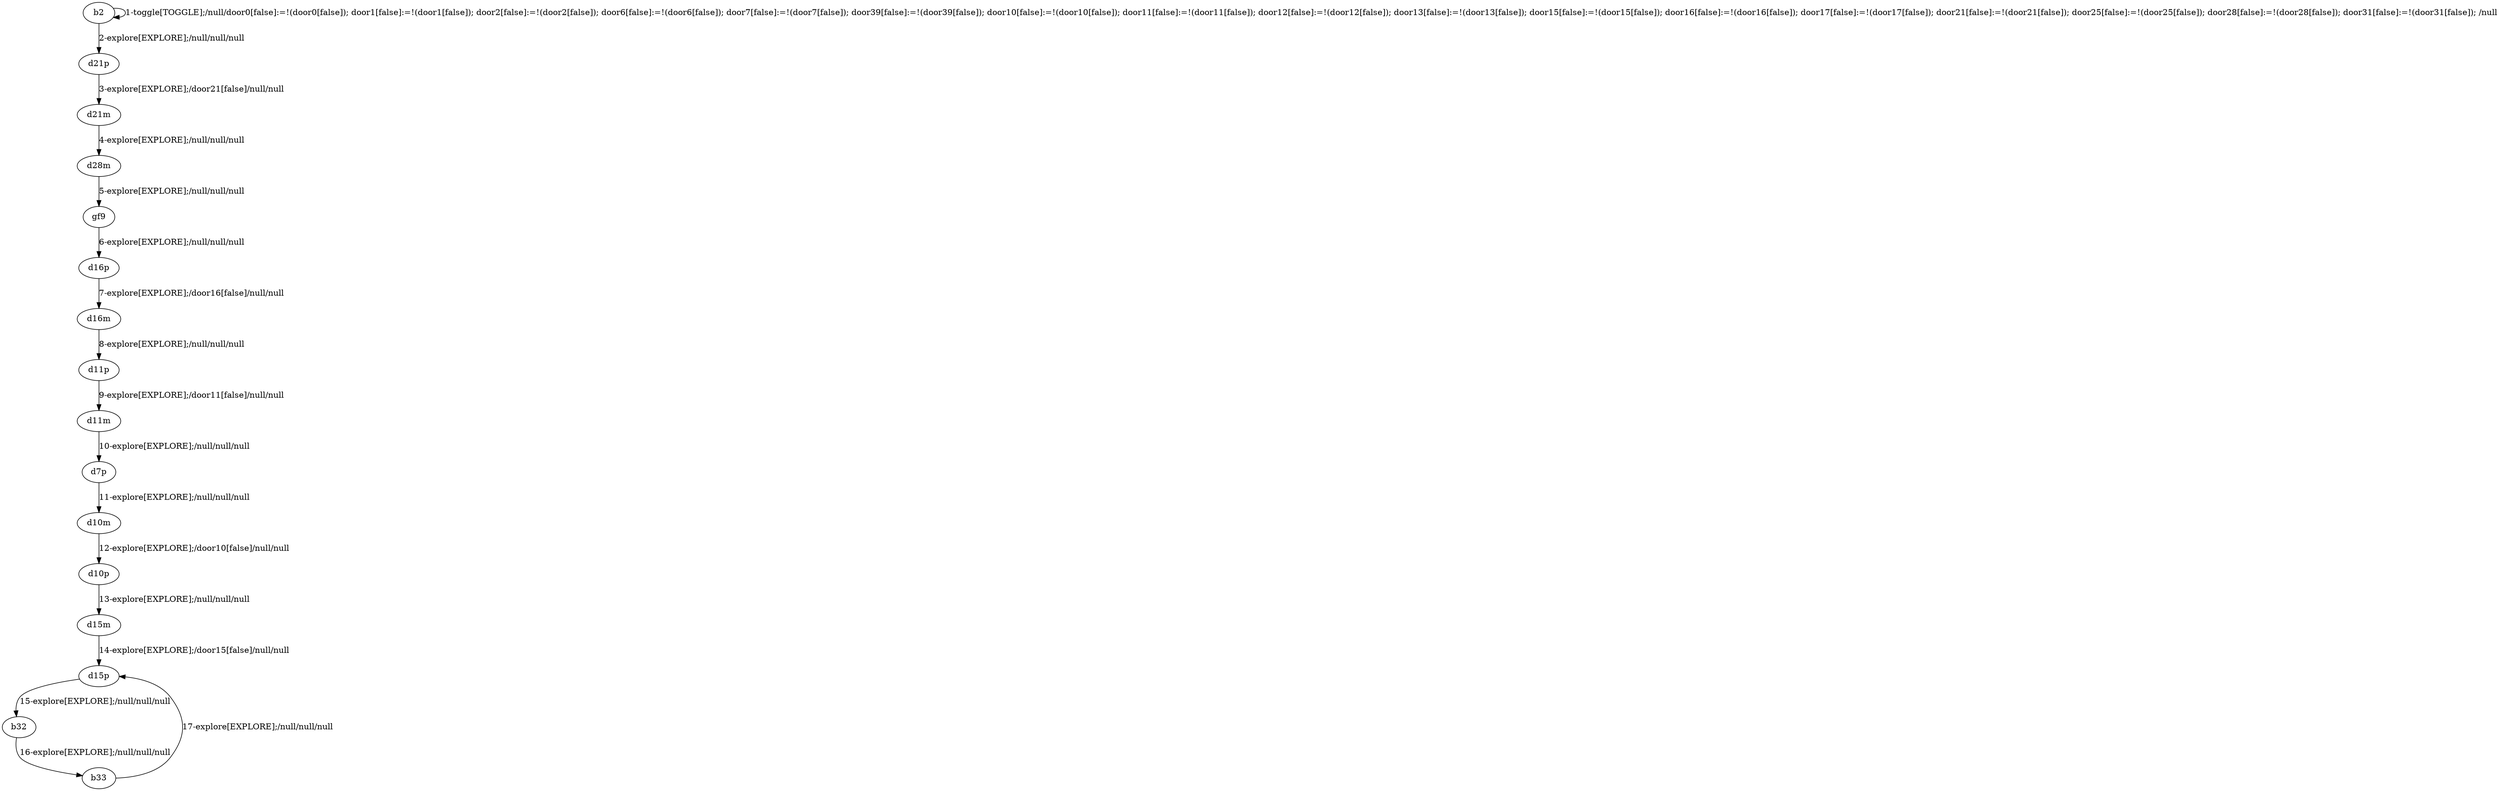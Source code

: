 # Total number of goals covered by this test: 1
# b33 --> d15p

digraph g {
"b2" -> "b2" [label = "1-toggle[TOGGLE];/null/door0[false]:=!(door0[false]); door1[false]:=!(door1[false]); door2[false]:=!(door2[false]); door6[false]:=!(door6[false]); door7[false]:=!(door7[false]); door39[false]:=!(door39[false]); door10[false]:=!(door10[false]); door11[false]:=!(door11[false]); door12[false]:=!(door12[false]); door13[false]:=!(door13[false]); door15[false]:=!(door15[false]); door16[false]:=!(door16[false]); door17[false]:=!(door17[false]); door21[false]:=!(door21[false]); door25[false]:=!(door25[false]); door28[false]:=!(door28[false]); door31[false]:=!(door31[false]); /null"];
"b2" -> "d21p" [label = "2-explore[EXPLORE];/null/null/null"];
"d21p" -> "d21m" [label = "3-explore[EXPLORE];/door21[false]/null/null"];
"d21m" -> "d28m" [label = "4-explore[EXPLORE];/null/null/null"];
"d28m" -> "gf9" [label = "5-explore[EXPLORE];/null/null/null"];
"gf9" -> "d16p" [label = "6-explore[EXPLORE];/null/null/null"];
"d16p" -> "d16m" [label = "7-explore[EXPLORE];/door16[false]/null/null"];
"d16m" -> "d11p" [label = "8-explore[EXPLORE];/null/null/null"];
"d11p" -> "d11m" [label = "9-explore[EXPLORE];/door11[false]/null/null"];
"d11m" -> "d7p" [label = "10-explore[EXPLORE];/null/null/null"];
"d7p" -> "d10m" [label = "11-explore[EXPLORE];/null/null/null"];
"d10m" -> "d10p" [label = "12-explore[EXPLORE];/door10[false]/null/null"];
"d10p" -> "d15m" [label = "13-explore[EXPLORE];/null/null/null"];
"d15m" -> "d15p" [label = "14-explore[EXPLORE];/door15[false]/null/null"];
"d15p" -> "b32" [label = "15-explore[EXPLORE];/null/null/null"];
"b32" -> "b33" [label = "16-explore[EXPLORE];/null/null/null"];
"b33" -> "d15p" [label = "17-explore[EXPLORE];/null/null/null"];
}